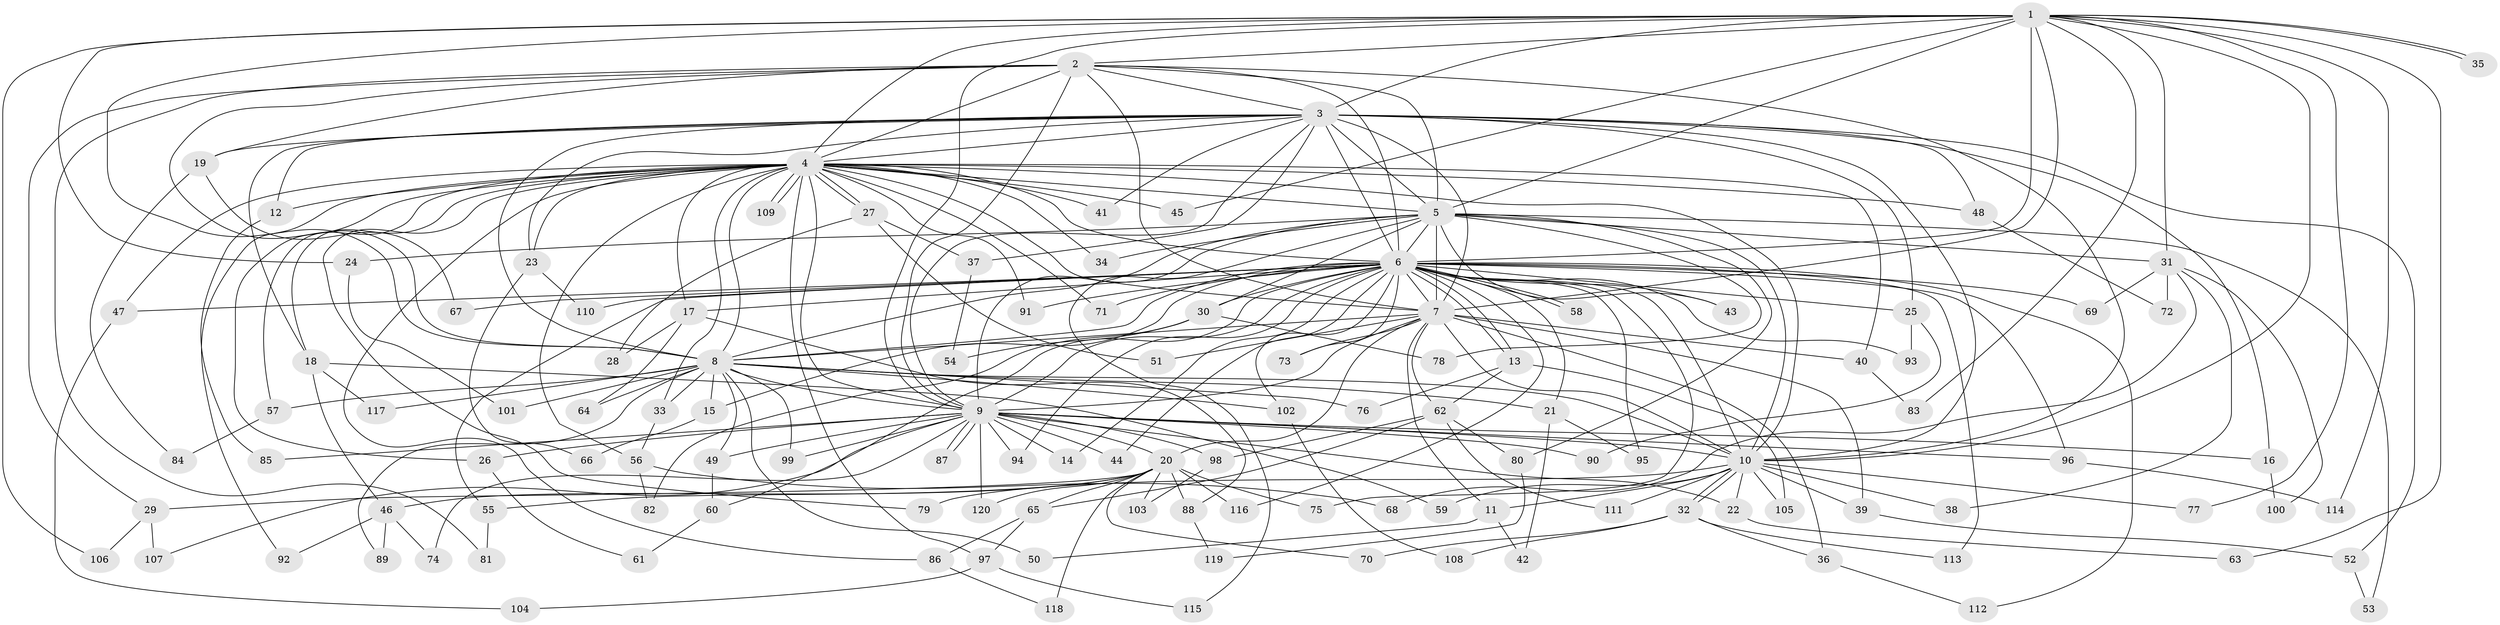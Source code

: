 // coarse degree distribution, {16: 0.010526315789473684, 19: 0.021052631578947368, 32: 0.010526315789473684, 28: 0.010526315789473684, 34: 0.010526315789473684, 14: 0.010526315789473684, 25: 0.010526315789473684, 4: 0.07368421052631578, 3: 0.22105263157894736, 5: 0.05263157894736842, 2: 0.5368421052631579, 15: 0.010526315789473684, 7: 0.021052631578947368}
// Generated by graph-tools (version 1.1) at 2025/51/02/27/25 19:51:46]
// undirected, 120 vertices, 265 edges
graph export_dot {
graph [start="1"]
  node [color=gray90,style=filled];
  1;
  2;
  3;
  4;
  5;
  6;
  7;
  8;
  9;
  10;
  11;
  12;
  13;
  14;
  15;
  16;
  17;
  18;
  19;
  20;
  21;
  22;
  23;
  24;
  25;
  26;
  27;
  28;
  29;
  30;
  31;
  32;
  33;
  34;
  35;
  36;
  37;
  38;
  39;
  40;
  41;
  42;
  43;
  44;
  45;
  46;
  47;
  48;
  49;
  50;
  51;
  52;
  53;
  54;
  55;
  56;
  57;
  58;
  59;
  60;
  61;
  62;
  63;
  64;
  65;
  66;
  67;
  68;
  69;
  70;
  71;
  72;
  73;
  74;
  75;
  76;
  77;
  78;
  79;
  80;
  81;
  82;
  83;
  84;
  85;
  86;
  87;
  88;
  89;
  90;
  91;
  92;
  93;
  94;
  95;
  96;
  97;
  98;
  99;
  100;
  101;
  102;
  103;
  104;
  105;
  106;
  107;
  108;
  109;
  110;
  111;
  112;
  113;
  114;
  115;
  116;
  117;
  118;
  119;
  120;
  1 -- 2;
  1 -- 3;
  1 -- 4;
  1 -- 5;
  1 -- 6;
  1 -- 7;
  1 -- 8;
  1 -- 9;
  1 -- 10;
  1 -- 24;
  1 -- 31;
  1 -- 35;
  1 -- 35;
  1 -- 45;
  1 -- 63;
  1 -- 77;
  1 -- 83;
  1 -- 106;
  1 -- 114;
  2 -- 3;
  2 -- 4;
  2 -- 5;
  2 -- 6;
  2 -- 7;
  2 -- 8;
  2 -- 9;
  2 -- 10;
  2 -- 19;
  2 -- 29;
  2 -- 81;
  3 -- 4;
  3 -- 5;
  3 -- 6;
  3 -- 7;
  3 -- 8;
  3 -- 9;
  3 -- 10;
  3 -- 12;
  3 -- 16;
  3 -- 18;
  3 -- 19;
  3 -- 23;
  3 -- 25;
  3 -- 37;
  3 -- 41;
  3 -- 48;
  3 -- 52;
  4 -- 5;
  4 -- 6;
  4 -- 7;
  4 -- 8;
  4 -- 9;
  4 -- 10;
  4 -- 12;
  4 -- 17;
  4 -- 18;
  4 -- 23;
  4 -- 26;
  4 -- 27;
  4 -- 27;
  4 -- 33;
  4 -- 34;
  4 -- 40;
  4 -- 41;
  4 -- 45;
  4 -- 47;
  4 -- 48;
  4 -- 56;
  4 -- 57;
  4 -- 71;
  4 -- 79;
  4 -- 86;
  4 -- 91;
  4 -- 92;
  4 -- 97;
  4 -- 109;
  4 -- 109;
  5 -- 6;
  5 -- 7;
  5 -- 8;
  5 -- 9;
  5 -- 10;
  5 -- 24;
  5 -- 30;
  5 -- 31;
  5 -- 34;
  5 -- 43;
  5 -- 53;
  5 -- 78;
  5 -- 80;
  5 -- 115;
  6 -- 7;
  6 -- 8;
  6 -- 9;
  6 -- 10;
  6 -- 13;
  6 -- 13;
  6 -- 14;
  6 -- 15;
  6 -- 17;
  6 -- 21;
  6 -- 25;
  6 -- 30;
  6 -- 43;
  6 -- 44;
  6 -- 47;
  6 -- 55;
  6 -- 58;
  6 -- 58;
  6 -- 60;
  6 -- 67;
  6 -- 69;
  6 -- 71;
  6 -- 73;
  6 -- 75;
  6 -- 91;
  6 -- 93;
  6 -- 94;
  6 -- 95;
  6 -- 96;
  6 -- 102;
  6 -- 110;
  6 -- 112;
  6 -- 113;
  6 -- 116;
  7 -- 8;
  7 -- 9;
  7 -- 10;
  7 -- 11;
  7 -- 20;
  7 -- 36;
  7 -- 39;
  7 -- 40;
  7 -- 51;
  7 -- 62;
  7 -- 73;
  8 -- 9;
  8 -- 10;
  8 -- 15;
  8 -- 21;
  8 -- 33;
  8 -- 49;
  8 -- 50;
  8 -- 57;
  8 -- 64;
  8 -- 76;
  8 -- 89;
  8 -- 99;
  8 -- 101;
  8 -- 102;
  8 -- 117;
  9 -- 10;
  9 -- 14;
  9 -- 16;
  9 -- 20;
  9 -- 22;
  9 -- 26;
  9 -- 44;
  9 -- 49;
  9 -- 74;
  9 -- 85;
  9 -- 87;
  9 -- 87;
  9 -- 90;
  9 -- 94;
  9 -- 96;
  9 -- 98;
  9 -- 99;
  9 -- 107;
  9 -- 120;
  10 -- 11;
  10 -- 22;
  10 -- 32;
  10 -- 32;
  10 -- 38;
  10 -- 39;
  10 -- 59;
  10 -- 77;
  10 -- 79;
  10 -- 105;
  10 -- 111;
  11 -- 42;
  11 -- 50;
  12 -- 85;
  13 -- 62;
  13 -- 76;
  13 -- 105;
  15 -- 66;
  16 -- 100;
  17 -- 28;
  17 -- 64;
  17 -- 88;
  18 -- 46;
  18 -- 59;
  18 -- 117;
  19 -- 67;
  19 -- 84;
  20 -- 29;
  20 -- 46;
  20 -- 55;
  20 -- 65;
  20 -- 70;
  20 -- 75;
  20 -- 88;
  20 -- 103;
  20 -- 116;
  20 -- 118;
  20 -- 120;
  21 -- 42;
  21 -- 95;
  22 -- 63;
  23 -- 66;
  23 -- 110;
  24 -- 101;
  25 -- 90;
  25 -- 93;
  26 -- 61;
  27 -- 28;
  27 -- 37;
  27 -- 51;
  29 -- 106;
  29 -- 107;
  30 -- 54;
  30 -- 78;
  30 -- 82;
  31 -- 38;
  31 -- 68;
  31 -- 69;
  31 -- 72;
  31 -- 100;
  32 -- 36;
  32 -- 70;
  32 -- 108;
  32 -- 113;
  33 -- 56;
  36 -- 112;
  37 -- 54;
  39 -- 52;
  40 -- 83;
  46 -- 74;
  46 -- 89;
  46 -- 92;
  47 -- 104;
  48 -- 72;
  49 -- 60;
  52 -- 53;
  55 -- 81;
  56 -- 68;
  56 -- 82;
  57 -- 84;
  60 -- 61;
  62 -- 65;
  62 -- 80;
  62 -- 98;
  62 -- 111;
  65 -- 86;
  65 -- 97;
  80 -- 119;
  86 -- 118;
  88 -- 119;
  96 -- 114;
  97 -- 104;
  97 -- 115;
  98 -- 103;
  102 -- 108;
}
